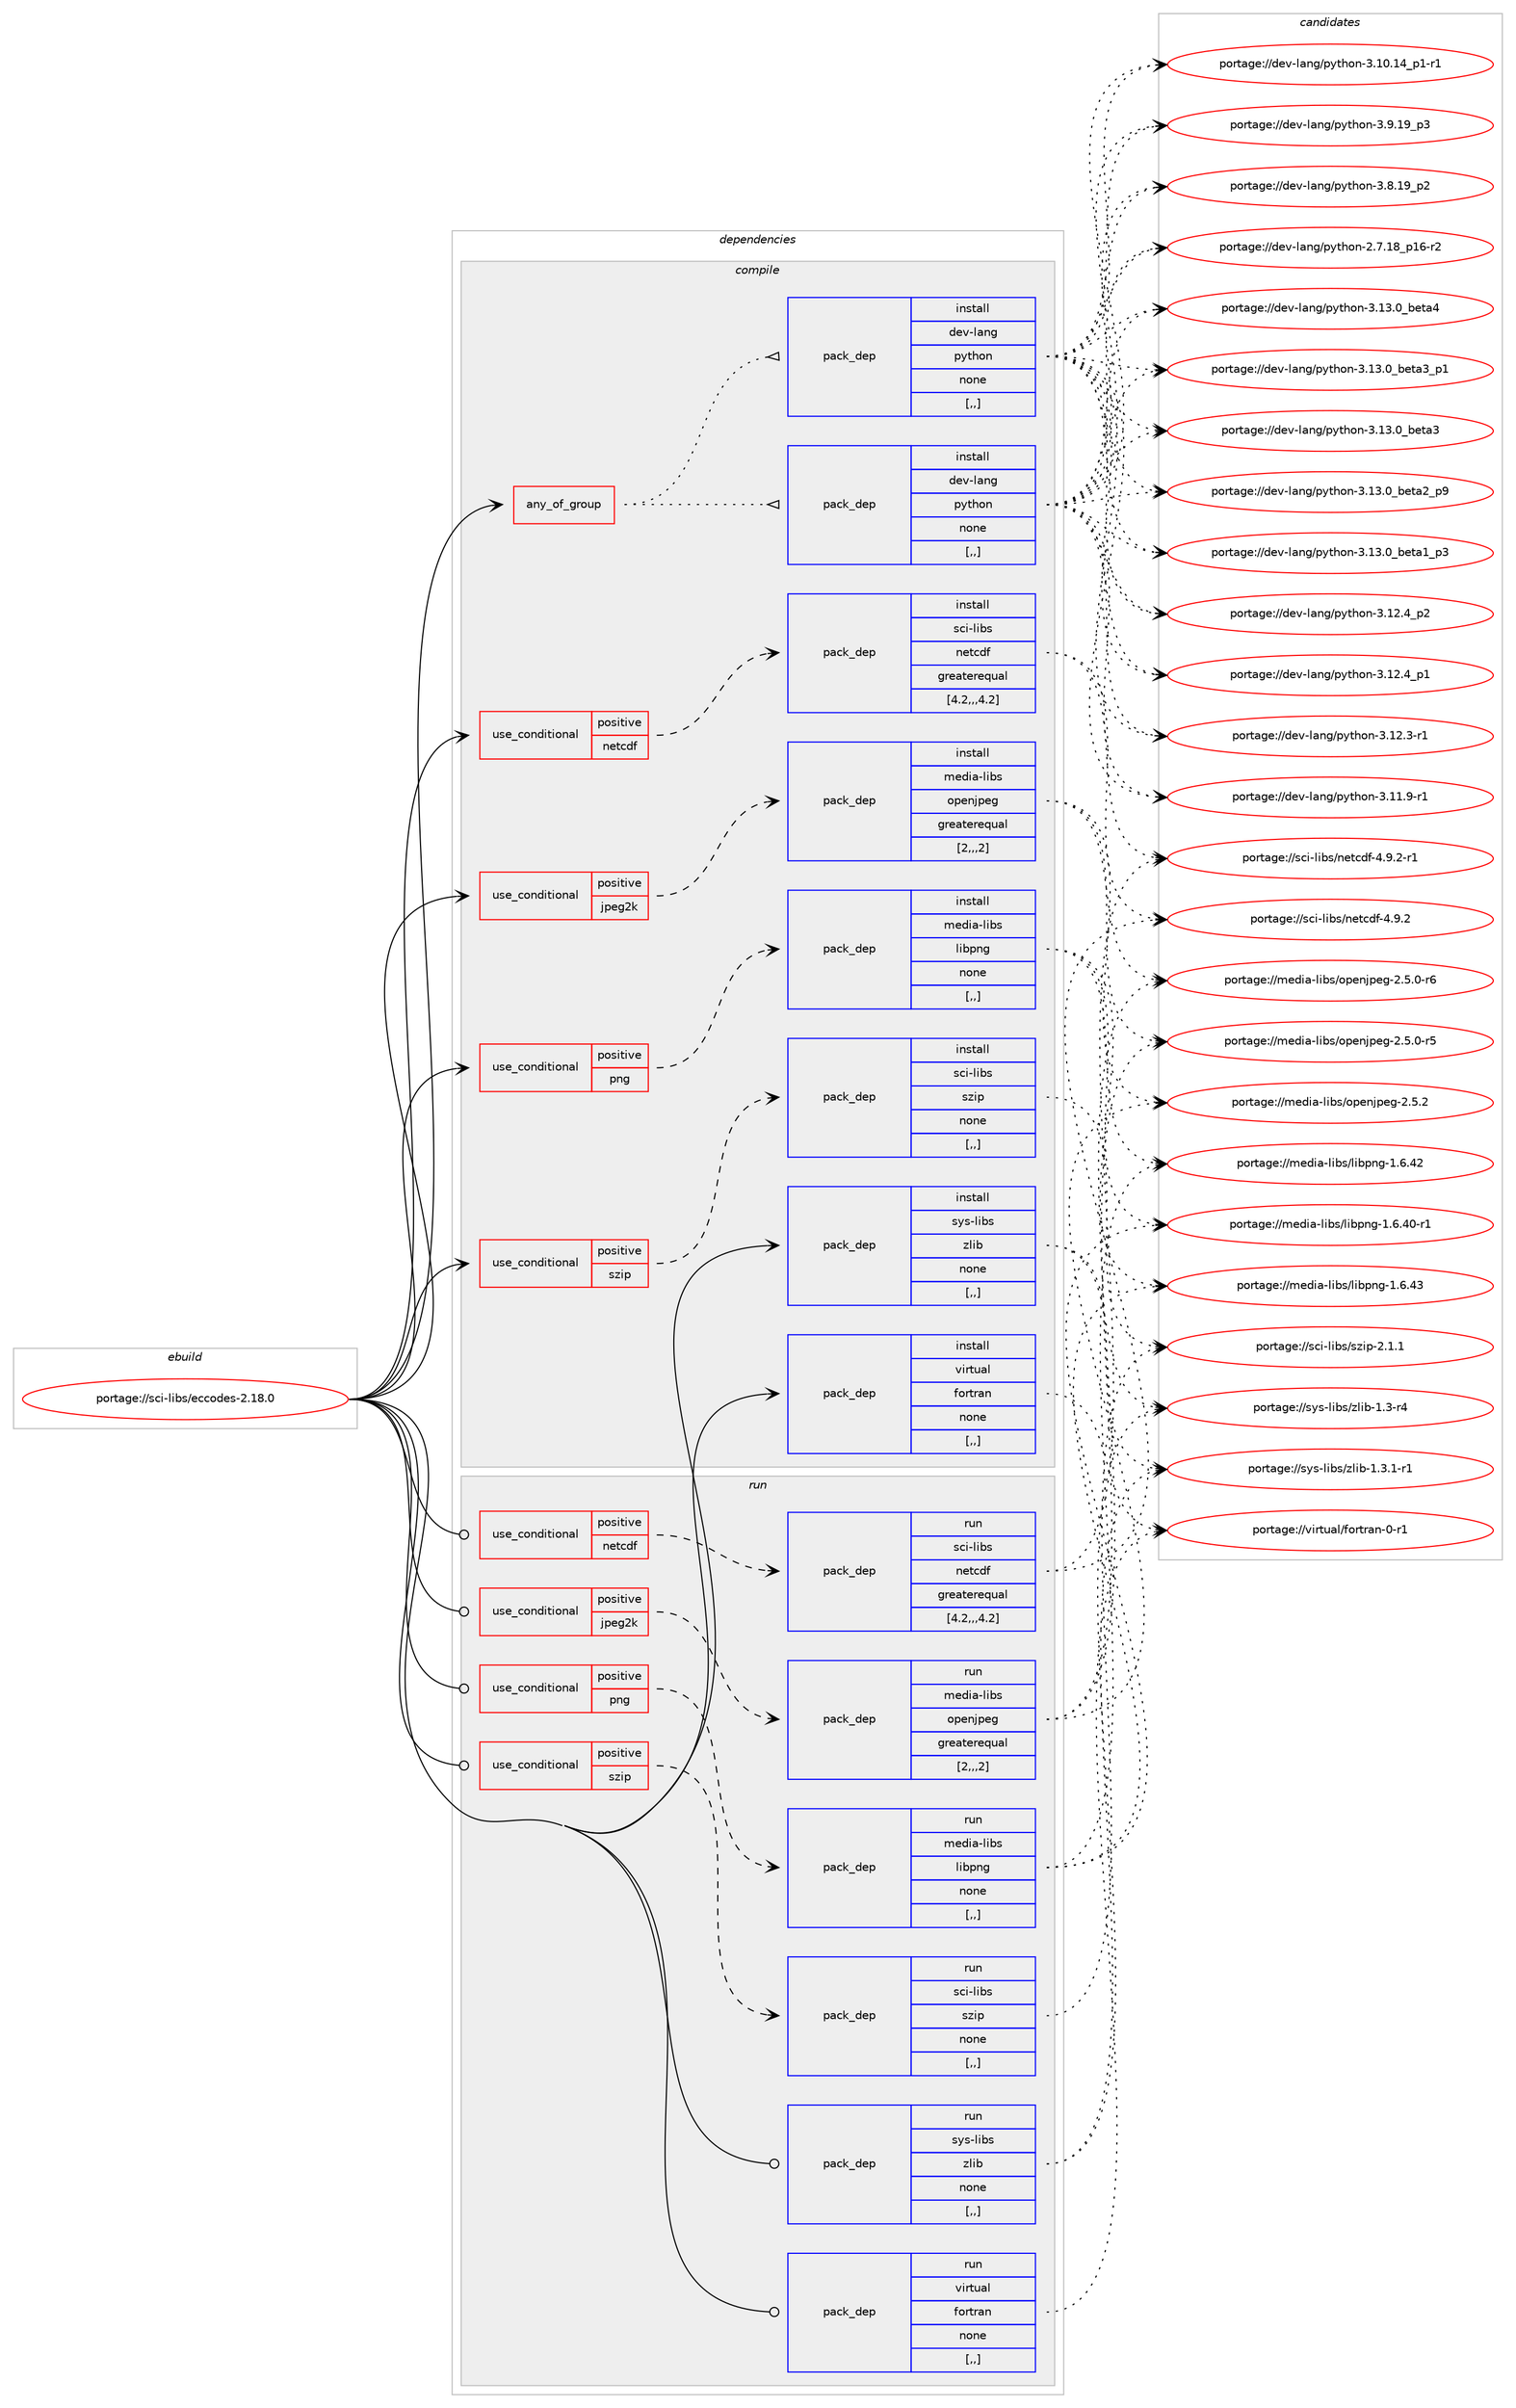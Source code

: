 digraph prolog {

# *************
# Graph options
# *************

newrank=true;
concentrate=true;
compound=true;
graph [rankdir=LR,fontname=Helvetica,fontsize=10,ranksep=1.5];#, ranksep=2.5, nodesep=0.2];
edge  [arrowhead=vee];
node  [fontname=Helvetica,fontsize=10];

# **********
# The ebuild
# **********

subgraph cluster_leftcol {
color=gray;
label=<<i>ebuild</i>>;
id [label="portage://sci-libs/eccodes-2.18.0", color=red, width=4, href="../sci-libs/eccodes-2.18.0.svg"];
}

# ****************
# The dependencies
# ****************

subgraph cluster_midcol {
color=gray;
label=<<i>dependencies</i>>;
subgraph cluster_compile {
fillcolor="#eeeeee";
style=filled;
label=<<i>compile</i>>;
subgraph any2635 {
dependency401750 [label=<<TABLE BORDER="0" CELLBORDER="1" CELLSPACING="0" CELLPADDING="4"><TR><TD CELLPADDING="10">any_of_group</TD></TR></TABLE>>, shape=none, color=red];subgraph pack292762 {
dependency401751 [label=<<TABLE BORDER="0" CELLBORDER="1" CELLSPACING="0" CELLPADDING="4" WIDTH="220"><TR><TD ROWSPAN="6" CELLPADDING="30">pack_dep</TD></TR><TR><TD WIDTH="110">install</TD></TR><TR><TD>dev-lang</TD></TR><TR><TD>python</TD></TR><TR><TD>none</TD></TR><TR><TD>[,,]</TD></TR></TABLE>>, shape=none, color=blue];
}
dependency401750:e -> dependency401751:w [weight=20,style="dotted",arrowhead="oinv"];
subgraph pack292763 {
dependency401752 [label=<<TABLE BORDER="0" CELLBORDER="1" CELLSPACING="0" CELLPADDING="4" WIDTH="220"><TR><TD ROWSPAN="6" CELLPADDING="30">pack_dep</TD></TR><TR><TD WIDTH="110">install</TD></TR><TR><TD>dev-lang</TD></TR><TR><TD>python</TD></TR><TR><TD>none</TD></TR><TR><TD>[,,]</TD></TR></TABLE>>, shape=none, color=blue];
}
dependency401750:e -> dependency401752:w [weight=20,style="dotted",arrowhead="oinv"];
}
id:e -> dependency401750:w [weight=20,style="solid",arrowhead="vee"];
subgraph cond106138 {
dependency401753 [label=<<TABLE BORDER="0" CELLBORDER="1" CELLSPACING="0" CELLPADDING="4"><TR><TD ROWSPAN="3" CELLPADDING="10">use_conditional</TD></TR><TR><TD>positive</TD></TR><TR><TD>jpeg2k</TD></TR></TABLE>>, shape=none, color=red];
subgraph pack292764 {
dependency401754 [label=<<TABLE BORDER="0" CELLBORDER="1" CELLSPACING="0" CELLPADDING="4" WIDTH="220"><TR><TD ROWSPAN="6" CELLPADDING="30">pack_dep</TD></TR><TR><TD WIDTH="110">install</TD></TR><TR><TD>media-libs</TD></TR><TR><TD>openjpeg</TD></TR><TR><TD>greaterequal</TD></TR><TR><TD>[2,,,2]</TD></TR></TABLE>>, shape=none, color=blue];
}
dependency401753:e -> dependency401754:w [weight=20,style="dashed",arrowhead="vee"];
}
id:e -> dependency401753:w [weight=20,style="solid",arrowhead="vee"];
subgraph cond106139 {
dependency401755 [label=<<TABLE BORDER="0" CELLBORDER="1" CELLSPACING="0" CELLPADDING="4"><TR><TD ROWSPAN="3" CELLPADDING="10">use_conditional</TD></TR><TR><TD>positive</TD></TR><TR><TD>netcdf</TD></TR></TABLE>>, shape=none, color=red];
subgraph pack292765 {
dependency401756 [label=<<TABLE BORDER="0" CELLBORDER="1" CELLSPACING="0" CELLPADDING="4" WIDTH="220"><TR><TD ROWSPAN="6" CELLPADDING="30">pack_dep</TD></TR><TR><TD WIDTH="110">install</TD></TR><TR><TD>sci-libs</TD></TR><TR><TD>netcdf</TD></TR><TR><TD>greaterequal</TD></TR><TR><TD>[4.2,,,4.2]</TD></TR></TABLE>>, shape=none, color=blue];
}
dependency401755:e -> dependency401756:w [weight=20,style="dashed",arrowhead="vee"];
}
id:e -> dependency401755:w [weight=20,style="solid",arrowhead="vee"];
subgraph cond106140 {
dependency401757 [label=<<TABLE BORDER="0" CELLBORDER="1" CELLSPACING="0" CELLPADDING="4"><TR><TD ROWSPAN="3" CELLPADDING="10">use_conditional</TD></TR><TR><TD>positive</TD></TR><TR><TD>png</TD></TR></TABLE>>, shape=none, color=red];
subgraph pack292766 {
dependency401758 [label=<<TABLE BORDER="0" CELLBORDER="1" CELLSPACING="0" CELLPADDING="4" WIDTH="220"><TR><TD ROWSPAN="6" CELLPADDING="30">pack_dep</TD></TR><TR><TD WIDTH="110">install</TD></TR><TR><TD>media-libs</TD></TR><TR><TD>libpng</TD></TR><TR><TD>none</TD></TR><TR><TD>[,,]</TD></TR></TABLE>>, shape=none, color=blue];
}
dependency401757:e -> dependency401758:w [weight=20,style="dashed",arrowhead="vee"];
}
id:e -> dependency401757:w [weight=20,style="solid",arrowhead="vee"];
subgraph cond106141 {
dependency401759 [label=<<TABLE BORDER="0" CELLBORDER="1" CELLSPACING="0" CELLPADDING="4"><TR><TD ROWSPAN="3" CELLPADDING="10">use_conditional</TD></TR><TR><TD>positive</TD></TR><TR><TD>szip</TD></TR></TABLE>>, shape=none, color=red];
subgraph pack292767 {
dependency401760 [label=<<TABLE BORDER="0" CELLBORDER="1" CELLSPACING="0" CELLPADDING="4" WIDTH="220"><TR><TD ROWSPAN="6" CELLPADDING="30">pack_dep</TD></TR><TR><TD WIDTH="110">install</TD></TR><TR><TD>sci-libs</TD></TR><TR><TD>szip</TD></TR><TR><TD>none</TD></TR><TR><TD>[,,]</TD></TR></TABLE>>, shape=none, color=blue];
}
dependency401759:e -> dependency401760:w [weight=20,style="dashed",arrowhead="vee"];
}
id:e -> dependency401759:w [weight=20,style="solid",arrowhead="vee"];
subgraph pack292768 {
dependency401761 [label=<<TABLE BORDER="0" CELLBORDER="1" CELLSPACING="0" CELLPADDING="4" WIDTH="220"><TR><TD ROWSPAN="6" CELLPADDING="30">pack_dep</TD></TR><TR><TD WIDTH="110">install</TD></TR><TR><TD>sys-libs</TD></TR><TR><TD>zlib</TD></TR><TR><TD>none</TD></TR><TR><TD>[,,]</TD></TR></TABLE>>, shape=none, color=blue];
}
id:e -> dependency401761:w [weight=20,style="solid",arrowhead="vee"];
subgraph pack292769 {
dependency401762 [label=<<TABLE BORDER="0" CELLBORDER="1" CELLSPACING="0" CELLPADDING="4" WIDTH="220"><TR><TD ROWSPAN="6" CELLPADDING="30">pack_dep</TD></TR><TR><TD WIDTH="110">install</TD></TR><TR><TD>virtual</TD></TR><TR><TD>fortran</TD></TR><TR><TD>none</TD></TR><TR><TD>[,,]</TD></TR></TABLE>>, shape=none, color=blue];
}
id:e -> dependency401762:w [weight=20,style="solid",arrowhead="vee"];
}
subgraph cluster_compileandrun {
fillcolor="#eeeeee";
style=filled;
label=<<i>compile and run</i>>;
}
subgraph cluster_run {
fillcolor="#eeeeee";
style=filled;
label=<<i>run</i>>;
subgraph cond106142 {
dependency401763 [label=<<TABLE BORDER="0" CELLBORDER="1" CELLSPACING="0" CELLPADDING="4"><TR><TD ROWSPAN="3" CELLPADDING="10">use_conditional</TD></TR><TR><TD>positive</TD></TR><TR><TD>jpeg2k</TD></TR></TABLE>>, shape=none, color=red];
subgraph pack292770 {
dependency401764 [label=<<TABLE BORDER="0" CELLBORDER="1" CELLSPACING="0" CELLPADDING="4" WIDTH="220"><TR><TD ROWSPAN="6" CELLPADDING="30">pack_dep</TD></TR><TR><TD WIDTH="110">run</TD></TR><TR><TD>media-libs</TD></TR><TR><TD>openjpeg</TD></TR><TR><TD>greaterequal</TD></TR><TR><TD>[2,,,2]</TD></TR></TABLE>>, shape=none, color=blue];
}
dependency401763:e -> dependency401764:w [weight=20,style="dashed",arrowhead="vee"];
}
id:e -> dependency401763:w [weight=20,style="solid",arrowhead="odot"];
subgraph cond106143 {
dependency401765 [label=<<TABLE BORDER="0" CELLBORDER="1" CELLSPACING="0" CELLPADDING="4"><TR><TD ROWSPAN="3" CELLPADDING="10">use_conditional</TD></TR><TR><TD>positive</TD></TR><TR><TD>netcdf</TD></TR></TABLE>>, shape=none, color=red];
subgraph pack292771 {
dependency401766 [label=<<TABLE BORDER="0" CELLBORDER="1" CELLSPACING="0" CELLPADDING="4" WIDTH="220"><TR><TD ROWSPAN="6" CELLPADDING="30">pack_dep</TD></TR><TR><TD WIDTH="110">run</TD></TR><TR><TD>sci-libs</TD></TR><TR><TD>netcdf</TD></TR><TR><TD>greaterequal</TD></TR><TR><TD>[4.2,,,4.2]</TD></TR></TABLE>>, shape=none, color=blue];
}
dependency401765:e -> dependency401766:w [weight=20,style="dashed",arrowhead="vee"];
}
id:e -> dependency401765:w [weight=20,style="solid",arrowhead="odot"];
subgraph cond106144 {
dependency401767 [label=<<TABLE BORDER="0" CELLBORDER="1" CELLSPACING="0" CELLPADDING="4"><TR><TD ROWSPAN="3" CELLPADDING="10">use_conditional</TD></TR><TR><TD>positive</TD></TR><TR><TD>png</TD></TR></TABLE>>, shape=none, color=red];
subgraph pack292772 {
dependency401768 [label=<<TABLE BORDER="0" CELLBORDER="1" CELLSPACING="0" CELLPADDING="4" WIDTH="220"><TR><TD ROWSPAN="6" CELLPADDING="30">pack_dep</TD></TR><TR><TD WIDTH="110">run</TD></TR><TR><TD>media-libs</TD></TR><TR><TD>libpng</TD></TR><TR><TD>none</TD></TR><TR><TD>[,,]</TD></TR></TABLE>>, shape=none, color=blue];
}
dependency401767:e -> dependency401768:w [weight=20,style="dashed",arrowhead="vee"];
}
id:e -> dependency401767:w [weight=20,style="solid",arrowhead="odot"];
subgraph cond106145 {
dependency401769 [label=<<TABLE BORDER="0" CELLBORDER="1" CELLSPACING="0" CELLPADDING="4"><TR><TD ROWSPAN="3" CELLPADDING="10">use_conditional</TD></TR><TR><TD>positive</TD></TR><TR><TD>szip</TD></TR></TABLE>>, shape=none, color=red];
subgraph pack292773 {
dependency401770 [label=<<TABLE BORDER="0" CELLBORDER="1" CELLSPACING="0" CELLPADDING="4" WIDTH="220"><TR><TD ROWSPAN="6" CELLPADDING="30">pack_dep</TD></TR><TR><TD WIDTH="110">run</TD></TR><TR><TD>sci-libs</TD></TR><TR><TD>szip</TD></TR><TR><TD>none</TD></TR><TR><TD>[,,]</TD></TR></TABLE>>, shape=none, color=blue];
}
dependency401769:e -> dependency401770:w [weight=20,style="dashed",arrowhead="vee"];
}
id:e -> dependency401769:w [weight=20,style="solid",arrowhead="odot"];
subgraph pack292774 {
dependency401771 [label=<<TABLE BORDER="0" CELLBORDER="1" CELLSPACING="0" CELLPADDING="4" WIDTH="220"><TR><TD ROWSPAN="6" CELLPADDING="30">pack_dep</TD></TR><TR><TD WIDTH="110">run</TD></TR><TR><TD>sys-libs</TD></TR><TR><TD>zlib</TD></TR><TR><TD>none</TD></TR><TR><TD>[,,]</TD></TR></TABLE>>, shape=none, color=blue];
}
id:e -> dependency401771:w [weight=20,style="solid",arrowhead="odot"];
subgraph pack292775 {
dependency401772 [label=<<TABLE BORDER="0" CELLBORDER="1" CELLSPACING="0" CELLPADDING="4" WIDTH="220"><TR><TD ROWSPAN="6" CELLPADDING="30">pack_dep</TD></TR><TR><TD WIDTH="110">run</TD></TR><TR><TD>virtual</TD></TR><TR><TD>fortran</TD></TR><TR><TD>none</TD></TR><TR><TD>[,,]</TD></TR></TABLE>>, shape=none, color=blue];
}
id:e -> dependency401772:w [weight=20,style="solid",arrowhead="odot"];
}
}

# **************
# The candidates
# **************

subgraph cluster_choices {
rank=same;
color=gray;
label=<<i>candidates</i>>;

subgraph choice292762 {
color=black;
nodesep=1;
choice1001011184510897110103471121211161041111104551464951464895981011169752 [label="portage://dev-lang/python-3.13.0_beta4", color=red, width=4,href="../dev-lang/python-3.13.0_beta4.svg"];
choice10010111845108971101034711212111610411111045514649514648959810111697519511249 [label="portage://dev-lang/python-3.13.0_beta3_p1", color=red, width=4,href="../dev-lang/python-3.13.0_beta3_p1.svg"];
choice1001011184510897110103471121211161041111104551464951464895981011169751 [label="portage://dev-lang/python-3.13.0_beta3", color=red, width=4,href="../dev-lang/python-3.13.0_beta3.svg"];
choice10010111845108971101034711212111610411111045514649514648959810111697509511257 [label="portage://dev-lang/python-3.13.0_beta2_p9", color=red, width=4,href="../dev-lang/python-3.13.0_beta2_p9.svg"];
choice10010111845108971101034711212111610411111045514649514648959810111697499511251 [label="portage://dev-lang/python-3.13.0_beta1_p3", color=red, width=4,href="../dev-lang/python-3.13.0_beta1_p3.svg"];
choice100101118451089711010347112121116104111110455146495046529511250 [label="portage://dev-lang/python-3.12.4_p2", color=red, width=4,href="../dev-lang/python-3.12.4_p2.svg"];
choice100101118451089711010347112121116104111110455146495046529511249 [label="portage://dev-lang/python-3.12.4_p1", color=red, width=4,href="../dev-lang/python-3.12.4_p1.svg"];
choice100101118451089711010347112121116104111110455146495046514511449 [label="portage://dev-lang/python-3.12.3-r1", color=red, width=4,href="../dev-lang/python-3.12.3-r1.svg"];
choice100101118451089711010347112121116104111110455146494946574511449 [label="portage://dev-lang/python-3.11.9-r1", color=red, width=4,href="../dev-lang/python-3.11.9-r1.svg"];
choice100101118451089711010347112121116104111110455146494846495295112494511449 [label="portage://dev-lang/python-3.10.14_p1-r1", color=red, width=4,href="../dev-lang/python-3.10.14_p1-r1.svg"];
choice100101118451089711010347112121116104111110455146574649579511251 [label="portage://dev-lang/python-3.9.19_p3", color=red, width=4,href="../dev-lang/python-3.9.19_p3.svg"];
choice100101118451089711010347112121116104111110455146564649579511250 [label="portage://dev-lang/python-3.8.19_p2", color=red, width=4,href="../dev-lang/python-3.8.19_p2.svg"];
choice100101118451089711010347112121116104111110455046554649569511249544511450 [label="portage://dev-lang/python-2.7.18_p16-r2", color=red, width=4,href="../dev-lang/python-2.7.18_p16-r2.svg"];
dependency401751:e -> choice1001011184510897110103471121211161041111104551464951464895981011169752:w [style=dotted,weight="100"];
dependency401751:e -> choice10010111845108971101034711212111610411111045514649514648959810111697519511249:w [style=dotted,weight="100"];
dependency401751:e -> choice1001011184510897110103471121211161041111104551464951464895981011169751:w [style=dotted,weight="100"];
dependency401751:e -> choice10010111845108971101034711212111610411111045514649514648959810111697509511257:w [style=dotted,weight="100"];
dependency401751:e -> choice10010111845108971101034711212111610411111045514649514648959810111697499511251:w [style=dotted,weight="100"];
dependency401751:e -> choice100101118451089711010347112121116104111110455146495046529511250:w [style=dotted,weight="100"];
dependency401751:e -> choice100101118451089711010347112121116104111110455146495046529511249:w [style=dotted,weight="100"];
dependency401751:e -> choice100101118451089711010347112121116104111110455146495046514511449:w [style=dotted,weight="100"];
dependency401751:e -> choice100101118451089711010347112121116104111110455146494946574511449:w [style=dotted,weight="100"];
dependency401751:e -> choice100101118451089711010347112121116104111110455146494846495295112494511449:w [style=dotted,weight="100"];
dependency401751:e -> choice100101118451089711010347112121116104111110455146574649579511251:w [style=dotted,weight="100"];
dependency401751:e -> choice100101118451089711010347112121116104111110455146564649579511250:w [style=dotted,weight="100"];
dependency401751:e -> choice100101118451089711010347112121116104111110455046554649569511249544511450:w [style=dotted,weight="100"];
}
subgraph choice292763 {
color=black;
nodesep=1;
choice1001011184510897110103471121211161041111104551464951464895981011169752 [label="portage://dev-lang/python-3.13.0_beta4", color=red, width=4,href="../dev-lang/python-3.13.0_beta4.svg"];
choice10010111845108971101034711212111610411111045514649514648959810111697519511249 [label="portage://dev-lang/python-3.13.0_beta3_p1", color=red, width=4,href="../dev-lang/python-3.13.0_beta3_p1.svg"];
choice1001011184510897110103471121211161041111104551464951464895981011169751 [label="portage://dev-lang/python-3.13.0_beta3", color=red, width=4,href="../dev-lang/python-3.13.0_beta3.svg"];
choice10010111845108971101034711212111610411111045514649514648959810111697509511257 [label="portage://dev-lang/python-3.13.0_beta2_p9", color=red, width=4,href="../dev-lang/python-3.13.0_beta2_p9.svg"];
choice10010111845108971101034711212111610411111045514649514648959810111697499511251 [label="portage://dev-lang/python-3.13.0_beta1_p3", color=red, width=4,href="../dev-lang/python-3.13.0_beta1_p3.svg"];
choice100101118451089711010347112121116104111110455146495046529511250 [label="portage://dev-lang/python-3.12.4_p2", color=red, width=4,href="../dev-lang/python-3.12.4_p2.svg"];
choice100101118451089711010347112121116104111110455146495046529511249 [label="portage://dev-lang/python-3.12.4_p1", color=red, width=4,href="../dev-lang/python-3.12.4_p1.svg"];
choice100101118451089711010347112121116104111110455146495046514511449 [label="portage://dev-lang/python-3.12.3-r1", color=red, width=4,href="../dev-lang/python-3.12.3-r1.svg"];
choice100101118451089711010347112121116104111110455146494946574511449 [label="portage://dev-lang/python-3.11.9-r1", color=red, width=4,href="../dev-lang/python-3.11.9-r1.svg"];
choice100101118451089711010347112121116104111110455146494846495295112494511449 [label="portage://dev-lang/python-3.10.14_p1-r1", color=red, width=4,href="../dev-lang/python-3.10.14_p1-r1.svg"];
choice100101118451089711010347112121116104111110455146574649579511251 [label="portage://dev-lang/python-3.9.19_p3", color=red, width=4,href="../dev-lang/python-3.9.19_p3.svg"];
choice100101118451089711010347112121116104111110455146564649579511250 [label="portage://dev-lang/python-3.8.19_p2", color=red, width=4,href="../dev-lang/python-3.8.19_p2.svg"];
choice100101118451089711010347112121116104111110455046554649569511249544511450 [label="portage://dev-lang/python-2.7.18_p16-r2", color=red, width=4,href="../dev-lang/python-2.7.18_p16-r2.svg"];
dependency401752:e -> choice1001011184510897110103471121211161041111104551464951464895981011169752:w [style=dotted,weight="100"];
dependency401752:e -> choice10010111845108971101034711212111610411111045514649514648959810111697519511249:w [style=dotted,weight="100"];
dependency401752:e -> choice1001011184510897110103471121211161041111104551464951464895981011169751:w [style=dotted,weight="100"];
dependency401752:e -> choice10010111845108971101034711212111610411111045514649514648959810111697509511257:w [style=dotted,weight="100"];
dependency401752:e -> choice10010111845108971101034711212111610411111045514649514648959810111697499511251:w [style=dotted,weight="100"];
dependency401752:e -> choice100101118451089711010347112121116104111110455146495046529511250:w [style=dotted,weight="100"];
dependency401752:e -> choice100101118451089711010347112121116104111110455146495046529511249:w [style=dotted,weight="100"];
dependency401752:e -> choice100101118451089711010347112121116104111110455146495046514511449:w [style=dotted,weight="100"];
dependency401752:e -> choice100101118451089711010347112121116104111110455146494946574511449:w [style=dotted,weight="100"];
dependency401752:e -> choice100101118451089711010347112121116104111110455146494846495295112494511449:w [style=dotted,weight="100"];
dependency401752:e -> choice100101118451089711010347112121116104111110455146574649579511251:w [style=dotted,weight="100"];
dependency401752:e -> choice100101118451089711010347112121116104111110455146564649579511250:w [style=dotted,weight="100"];
dependency401752:e -> choice100101118451089711010347112121116104111110455046554649569511249544511450:w [style=dotted,weight="100"];
}
subgraph choice292764 {
color=black;
nodesep=1;
choice10910110010597451081059811547111112101110106112101103455046534650 [label="portage://media-libs/openjpeg-2.5.2", color=red, width=4,href="../media-libs/openjpeg-2.5.2.svg"];
choice109101100105974510810598115471111121011101061121011034550465346484511454 [label="portage://media-libs/openjpeg-2.5.0-r6", color=red, width=4,href="../media-libs/openjpeg-2.5.0-r6.svg"];
choice109101100105974510810598115471111121011101061121011034550465346484511453 [label="portage://media-libs/openjpeg-2.5.0-r5", color=red, width=4,href="../media-libs/openjpeg-2.5.0-r5.svg"];
dependency401754:e -> choice10910110010597451081059811547111112101110106112101103455046534650:w [style=dotted,weight="100"];
dependency401754:e -> choice109101100105974510810598115471111121011101061121011034550465346484511454:w [style=dotted,weight="100"];
dependency401754:e -> choice109101100105974510810598115471111121011101061121011034550465346484511453:w [style=dotted,weight="100"];
}
subgraph choice292765 {
color=black;
nodesep=1;
choice11599105451081059811547110101116991001024552465746504511449 [label="portage://sci-libs/netcdf-4.9.2-r1", color=red, width=4,href="../sci-libs/netcdf-4.9.2-r1.svg"];
choice1159910545108105981154711010111699100102455246574650 [label="portage://sci-libs/netcdf-4.9.2", color=red, width=4,href="../sci-libs/netcdf-4.9.2.svg"];
dependency401756:e -> choice11599105451081059811547110101116991001024552465746504511449:w [style=dotted,weight="100"];
dependency401756:e -> choice1159910545108105981154711010111699100102455246574650:w [style=dotted,weight="100"];
}
subgraph choice292766 {
color=black;
nodesep=1;
choice109101100105974510810598115471081059811211010345494654465251 [label="portage://media-libs/libpng-1.6.43", color=red, width=4,href="../media-libs/libpng-1.6.43.svg"];
choice109101100105974510810598115471081059811211010345494654465250 [label="portage://media-libs/libpng-1.6.42", color=red, width=4,href="../media-libs/libpng-1.6.42.svg"];
choice1091011001059745108105981154710810598112110103454946544652484511449 [label="portage://media-libs/libpng-1.6.40-r1", color=red, width=4,href="../media-libs/libpng-1.6.40-r1.svg"];
dependency401758:e -> choice109101100105974510810598115471081059811211010345494654465251:w [style=dotted,weight="100"];
dependency401758:e -> choice109101100105974510810598115471081059811211010345494654465250:w [style=dotted,weight="100"];
dependency401758:e -> choice1091011001059745108105981154710810598112110103454946544652484511449:w [style=dotted,weight="100"];
}
subgraph choice292767 {
color=black;
nodesep=1;
choice11599105451081059811547115122105112455046494649 [label="portage://sci-libs/szip-2.1.1", color=red, width=4,href="../sci-libs/szip-2.1.1.svg"];
dependency401760:e -> choice11599105451081059811547115122105112455046494649:w [style=dotted,weight="100"];
}
subgraph choice292768 {
color=black;
nodesep=1;
choice115121115451081059811547122108105984549465146494511449 [label="portage://sys-libs/zlib-1.3.1-r1", color=red, width=4,href="../sys-libs/zlib-1.3.1-r1.svg"];
choice11512111545108105981154712210810598454946514511452 [label="portage://sys-libs/zlib-1.3-r4", color=red, width=4,href="../sys-libs/zlib-1.3-r4.svg"];
dependency401761:e -> choice115121115451081059811547122108105984549465146494511449:w [style=dotted,weight="100"];
dependency401761:e -> choice11512111545108105981154712210810598454946514511452:w [style=dotted,weight="100"];
}
subgraph choice292769 {
color=black;
nodesep=1;
choice11810511411611797108471021111141161149711045484511449 [label="portage://virtual/fortran-0-r1", color=red, width=4,href="../virtual/fortran-0-r1.svg"];
dependency401762:e -> choice11810511411611797108471021111141161149711045484511449:w [style=dotted,weight="100"];
}
subgraph choice292770 {
color=black;
nodesep=1;
choice10910110010597451081059811547111112101110106112101103455046534650 [label="portage://media-libs/openjpeg-2.5.2", color=red, width=4,href="../media-libs/openjpeg-2.5.2.svg"];
choice109101100105974510810598115471111121011101061121011034550465346484511454 [label="portage://media-libs/openjpeg-2.5.0-r6", color=red, width=4,href="../media-libs/openjpeg-2.5.0-r6.svg"];
choice109101100105974510810598115471111121011101061121011034550465346484511453 [label="portage://media-libs/openjpeg-2.5.0-r5", color=red, width=4,href="../media-libs/openjpeg-2.5.0-r5.svg"];
dependency401764:e -> choice10910110010597451081059811547111112101110106112101103455046534650:w [style=dotted,weight="100"];
dependency401764:e -> choice109101100105974510810598115471111121011101061121011034550465346484511454:w [style=dotted,weight="100"];
dependency401764:e -> choice109101100105974510810598115471111121011101061121011034550465346484511453:w [style=dotted,weight="100"];
}
subgraph choice292771 {
color=black;
nodesep=1;
choice11599105451081059811547110101116991001024552465746504511449 [label="portage://sci-libs/netcdf-4.9.2-r1", color=red, width=4,href="../sci-libs/netcdf-4.9.2-r1.svg"];
choice1159910545108105981154711010111699100102455246574650 [label="portage://sci-libs/netcdf-4.9.2", color=red, width=4,href="../sci-libs/netcdf-4.9.2.svg"];
dependency401766:e -> choice11599105451081059811547110101116991001024552465746504511449:w [style=dotted,weight="100"];
dependency401766:e -> choice1159910545108105981154711010111699100102455246574650:w [style=dotted,weight="100"];
}
subgraph choice292772 {
color=black;
nodesep=1;
choice109101100105974510810598115471081059811211010345494654465251 [label="portage://media-libs/libpng-1.6.43", color=red, width=4,href="../media-libs/libpng-1.6.43.svg"];
choice109101100105974510810598115471081059811211010345494654465250 [label="portage://media-libs/libpng-1.6.42", color=red, width=4,href="../media-libs/libpng-1.6.42.svg"];
choice1091011001059745108105981154710810598112110103454946544652484511449 [label="portage://media-libs/libpng-1.6.40-r1", color=red, width=4,href="../media-libs/libpng-1.6.40-r1.svg"];
dependency401768:e -> choice109101100105974510810598115471081059811211010345494654465251:w [style=dotted,weight="100"];
dependency401768:e -> choice109101100105974510810598115471081059811211010345494654465250:w [style=dotted,weight="100"];
dependency401768:e -> choice1091011001059745108105981154710810598112110103454946544652484511449:w [style=dotted,weight="100"];
}
subgraph choice292773 {
color=black;
nodesep=1;
choice11599105451081059811547115122105112455046494649 [label="portage://sci-libs/szip-2.1.1", color=red, width=4,href="../sci-libs/szip-2.1.1.svg"];
dependency401770:e -> choice11599105451081059811547115122105112455046494649:w [style=dotted,weight="100"];
}
subgraph choice292774 {
color=black;
nodesep=1;
choice115121115451081059811547122108105984549465146494511449 [label="portage://sys-libs/zlib-1.3.1-r1", color=red, width=4,href="../sys-libs/zlib-1.3.1-r1.svg"];
choice11512111545108105981154712210810598454946514511452 [label="portage://sys-libs/zlib-1.3-r4", color=red, width=4,href="../sys-libs/zlib-1.3-r4.svg"];
dependency401771:e -> choice115121115451081059811547122108105984549465146494511449:w [style=dotted,weight="100"];
dependency401771:e -> choice11512111545108105981154712210810598454946514511452:w [style=dotted,weight="100"];
}
subgraph choice292775 {
color=black;
nodesep=1;
choice11810511411611797108471021111141161149711045484511449 [label="portage://virtual/fortran-0-r1", color=red, width=4,href="../virtual/fortran-0-r1.svg"];
dependency401772:e -> choice11810511411611797108471021111141161149711045484511449:w [style=dotted,weight="100"];
}
}

}
